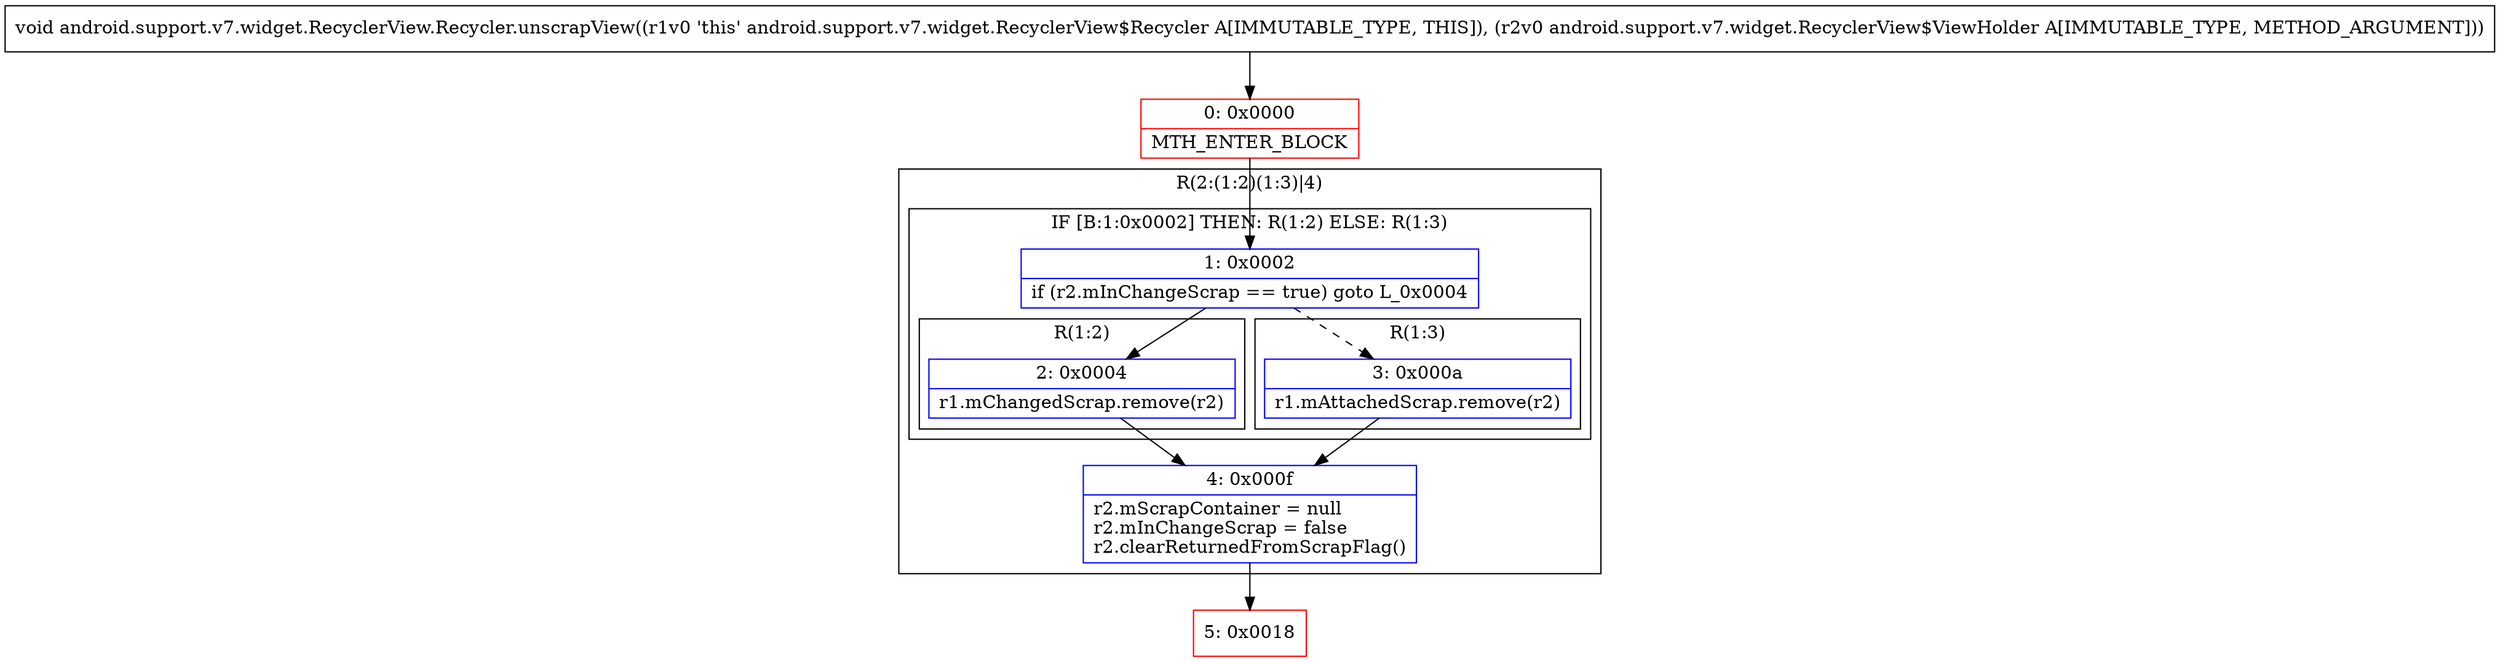 digraph "CFG forandroid.support.v7.widget.RecyclerView.Recycler.unscrapView(Landroid\/support\/v7\/widget\/RecyclerView$ViewHolder;)V" {
subgraph cluster_Region_1708435682 {
label = "R(2:(1:2)(1:3)|4)";
node [shape=record,color=blue];
subgraph cluster_IfRegion_1231450887 {
label = "IF [B:1:0x0002] THEN: R(1:2) ELSE: R(1:3)";
node [shape=record,color=blue];
Node_1 [shape=record,label="{1\:\ 0x0002|if (r2.mInChangeScrap == true) goto L_0x0004\l}"];
subgraph cluster_Region_2109421362 {
label = "R(1:2)";
node [shape=record,color=blue];
Node_2 [shape=record,label="{2\:\ 0x0004|r1.mChangedScrap.remove(r2)\l}"];
}
subgraph cluster_Region_175819214 {
label = "R(1:3)";
node [shape=record,color=blue];
Node_3 [shape=record,label="{3\:\ 0x000a|r1.mAttachedScrap.remove(r2)\l}"];
}
}
Node_4 [shape=record,label="{4\:\ 0x000f|r2.mScrapContainer = null\lr2.mInChangeScrap = false\lr2.clearReturnedFromScrapFlag()\l}"];
}
Node_0 [shape=record,color=red,label="{0\:\ 0x0000|MTH_ENTER_BLOCK\l}"];
Node_5 [shape=record,color=red,label="{5\:\ 0x0018}"];
MethodNode[shape=record,label="{void android.support.v7.widget.RecyclerView.Recycler.unscrapView((r1v0 'this' android.support.v7.widget.RecyclerView$Recycler A[IMMUTABLE_TYPE, THIS]), (r2v0 android.support.v7.widget.RecyclerView$ViewHolder A[IMMUTABLE_TYPE, METHOD_ARGUMENT])) }"];
MethodNode -> Node_0;
Node_1 -> Node_2;
Node_1 -> Node_3[style=dashed];
Node_2 -> Node_4;
Node_3 -> Node_4;
Node_4 -> Node_5;
Node_0 -> Node_1;
}

